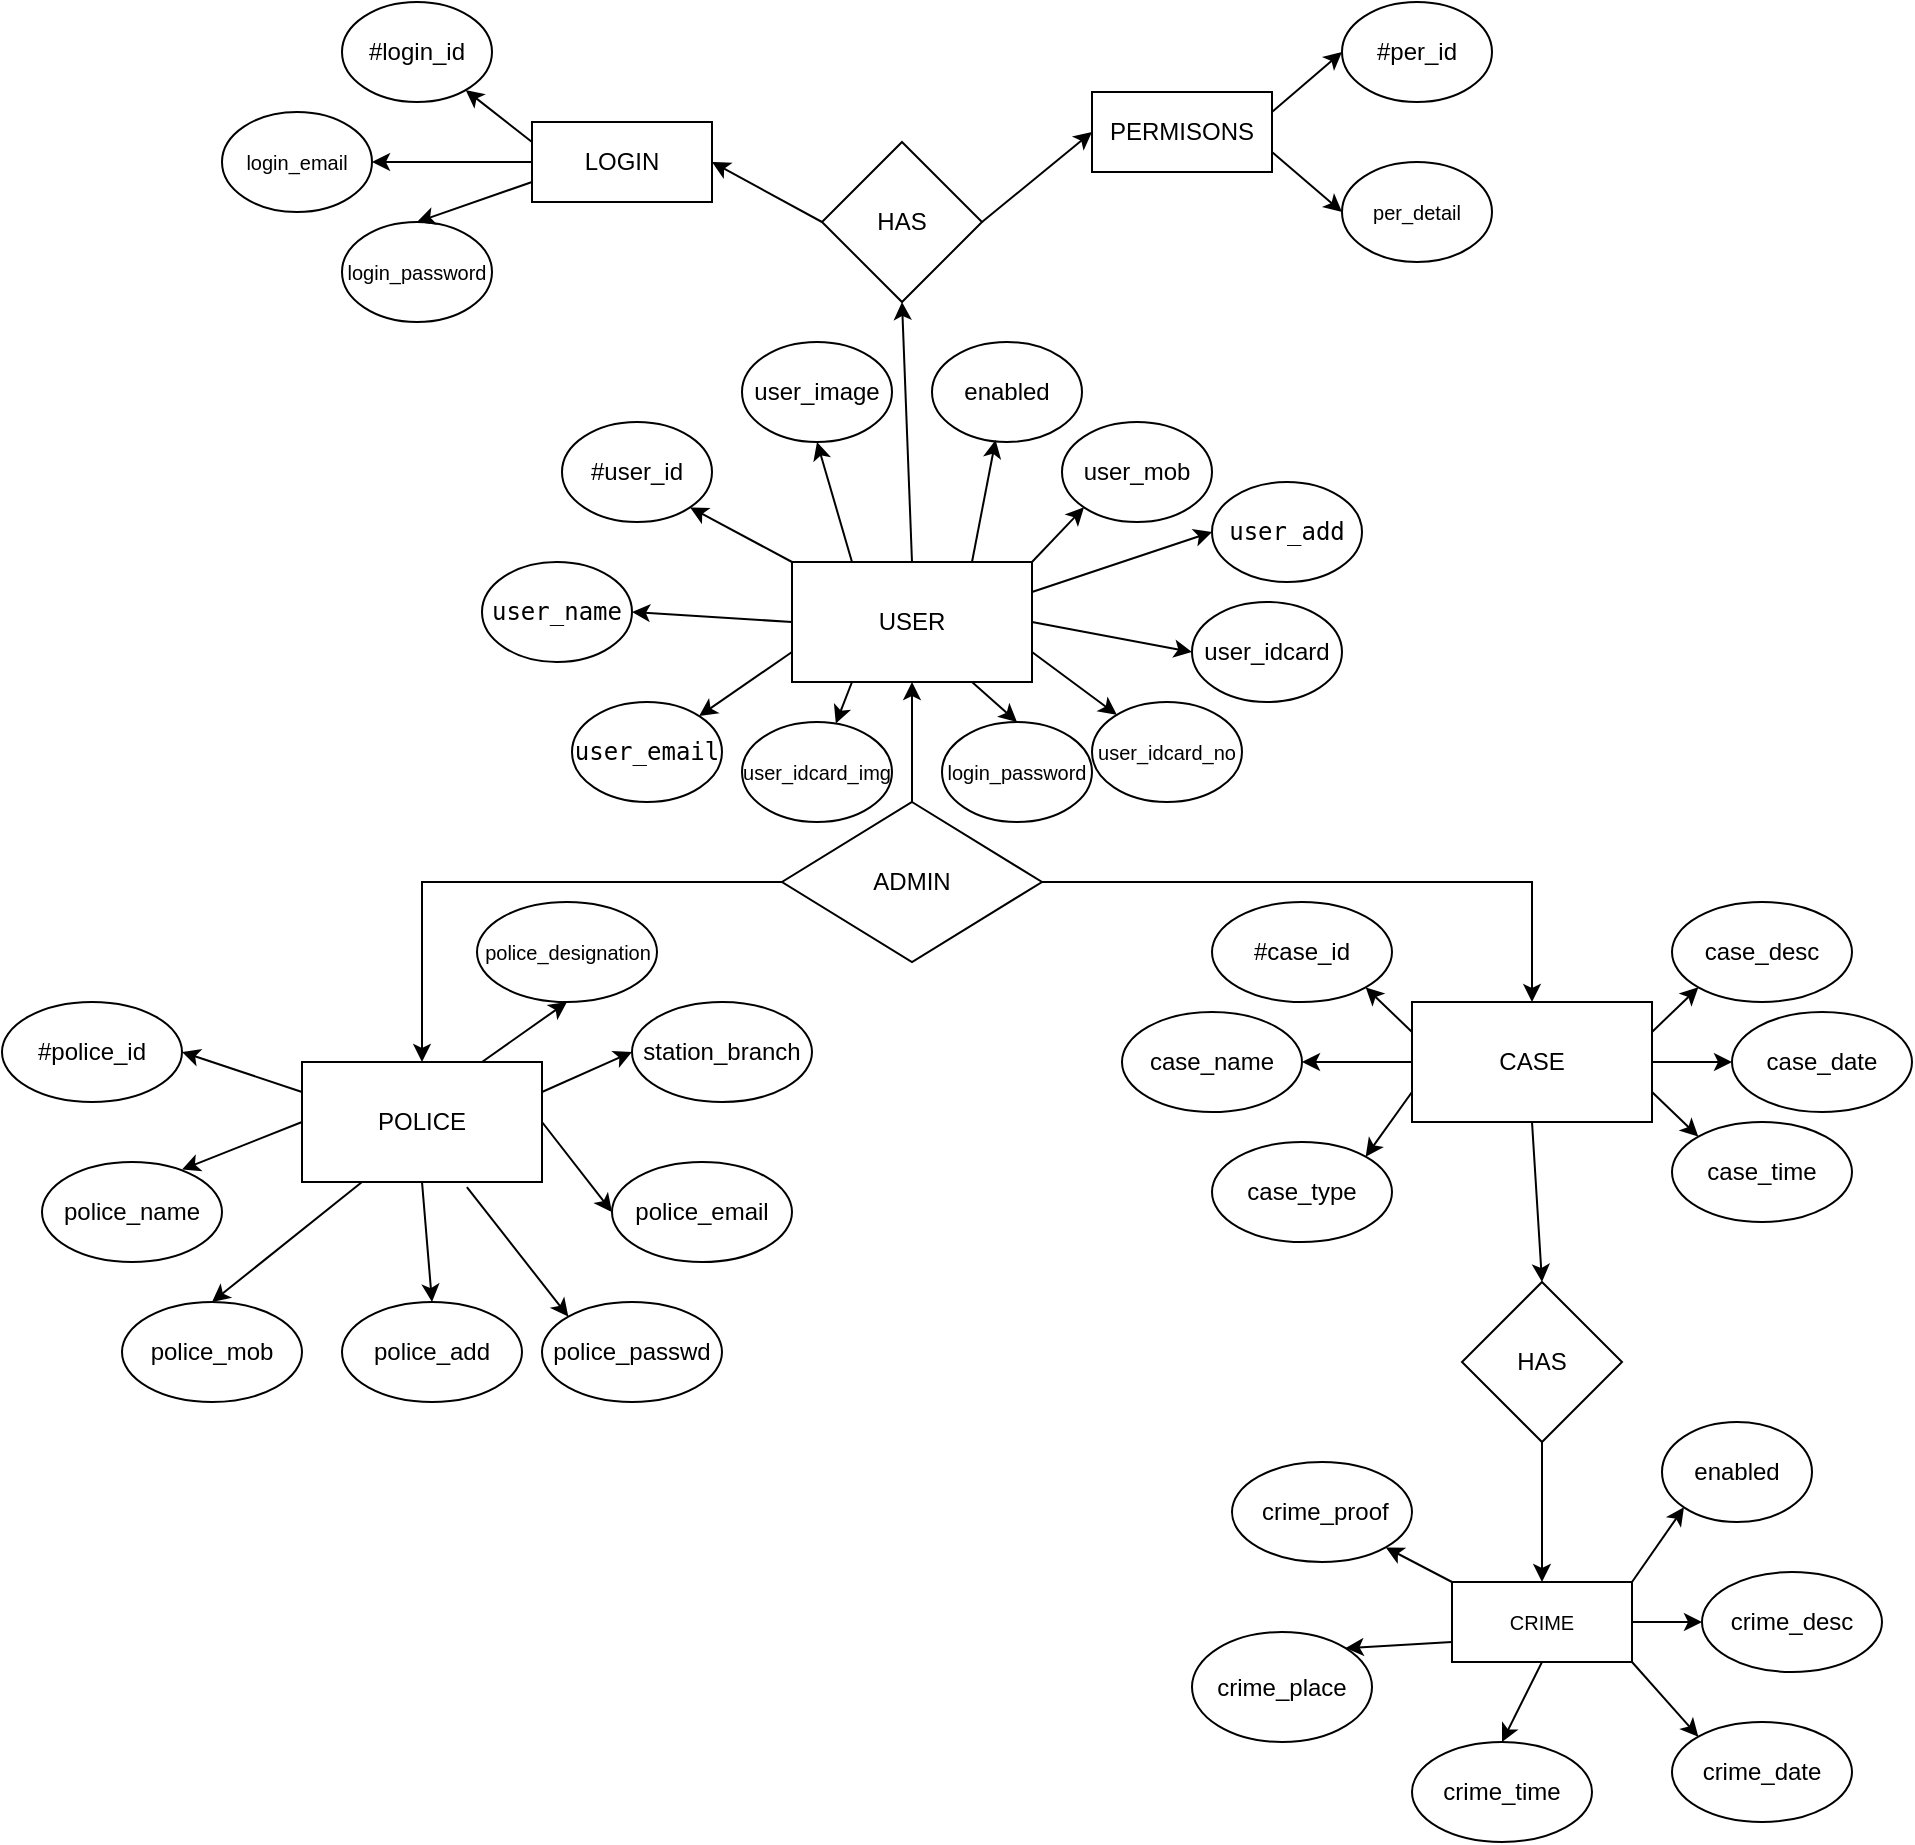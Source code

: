<mxfile version="17.1.3" type="device"><diagram id="0AIZjWaSAK9ScuV52txJ" name="Page-1"><mxGraphModel dx="1038" dy="539" grid="1" gridSize="10" guides="1" tooltips="1" connect="1" arrows="1" fold="1" page="1" pageScale="1" pageWidth="850" pageHeight="1100" math="0" shadow="0"><root><mxCell id="0"/><mxCell id="1" parent="0"/><mxCell id="wj470qyawXlNy30C6g-5-1" value="USER" style="rounded=0;whiteSpace=wrap;html=1;" parent="1" vertex="1"><mxGeometry x="785" y="380" width="120" height="60" as="geometry"/></mxCell><mxCell id="wj470qyawXlNy30C6g-5-2" value="ADMIN" style="rhombus;whiteSpace=wrap;html=1;" parent="1" vertex="1"><mxGeometry x="780" y="500" width="130" height="80" as="geometry"/></mxCell><mxCell id="wj470qyawXlNy30C6g-5-3" value="POLICE" style="rounded=0;whiteSpace=wrap;html=1;" parent="1" vertex="1"><mxGeometry x="540" y="630" width="120" height="60" as="geometry"/></mxCell><mxCell id="wj470qyawXlNy30C6g-5-4" value="HAS" style="rhombus;whiteSpace=wrap;html=1;" parent="1" vertex="1"><mxGeometry x="800" y="170" width="80" height="80" as="geometry"/></mxCell><mxCell id="wj470qyawXlNy30C6g-5-5" value="CASE" style="rounded=0;whiteSpace=wrap;html=1;" parent="1" vertex="1"><mxGeometry x="1095" y="600" width="120" height="60" as="geometry"/></mxCell><mxCell id="wj470qyawXlNy30C6g-5-6" value="HAS" style="rhombus;whiteSpace=wrap;html=1;" parent="1" vertex="1"><mxGeometry x="1120" y="740" width="80" height="80" as="geometry"/></mxCell><mxCell id="wj470qyawXlNy30C6g-5-7" value="police_mob" style="ellipse;whiteSpace=wrap;html=1;" parent="1" vertex="1"><mxGeometry x="450" y="750" width="90" height="50" as="geometry"/></mxCell><mxCell id="wj470qyawXlNy30C6g-5-8" value="police_add" style="ellipse;whiteSpace=wrap;html=1;" parent="1" vertex="1"><mxGeometry x="560" y="750" width="90" height="50" as="geometry"/></mxCell><mxCell id="wj470qyawXlNy30C6g-5-9" value="police_passwd" style="ellipse;whiteSpace=wrap;html=1;" parent="1" vertex="1"><mxGeometry x="660" y="750" width="90" height="50" as="geometry"/></mxCell><mxCell id="wj470qyawXlNy30C6g-5-10" value="police_name" style="ellipse;whiteSpace=wrap;html=1;" parent="1" vertex="1"><mxGeometry x="410" y="680" width="90" height="50" as="geometry"/></mxCell><mxCell id="wj470qyawXlNy30C6g-5-11" value="police_email" style="ellipse;whiteSpace=wrap;html=1;" parent="1" vertex="1"><mxGeometry x="695" y="680" width="90" height="50" as="geometry"/></mxCell><mxCell id="wj470qyawXlNy30C6g-5-12" value="station_branch" style="ellipse;whiteSpace=wrap;html=1;" parent="1" vertex="1"><mxGeometry x="705" y="600" width="90" height="50" as="geometry"/></mxCell><mxCell id="wj470qyawXlNy30C6g-5-13" value="#police_id" style="ellipse;whiteSpace=wrap;html=1;" parent="1" vertex="1"><mxGeometry x="390" y="600" width="90" height="50" as="geometry"/></mxCell><mxCell id="wj470qyawXlNy30C6g-5-16" value="" style="endArrow=classic;html=1;rounded=0;exitX=0;exitY=0.5;exitDx=0;exitDy=0;entryX=0.5;entryY=0;entryDx=0;entryDy=0;" parent="1" source="wj470qyawXlNy30C6g-5-2" target="wj470qyawXlNy30C6g-5-3" edge="1"><mxGeometry width="50" height="50" relative="1" as="geometry"><mxPoint x="810" y="730" as="sourcePoint"/><mxPoint x="860" y="680" as="targetPoint"/><Array as="points"><mxPoint x="600" y="540"/></Array></mxGeometry></mxCell><mxCell id="wj470qyawXlNy30C6g-5-17" value="" style="endArrow=classic;html=1;rounded=0;exitX=1;exitY=0.25;exitDx=0;exitDy=0;entryX=0;entryY=0.5;entryDx=0;entryDy=0;" parent="1" source="wj470qyawXlNy30C6g-5-3" target="wj470qyawXlNy30C6g-5-12" edge="1"><mxGeometry width="50" height="50" relative="1" as="geometry"><mxPoint x="790" y="680" as="sourcePoint"/><mxPoint x="840" y="630" as="targetPoint"/></mxGeometry></mxCell><mxCell id="wj470qyawXlNy30C6g-5-18" value="" style="endArrow=classic;html=1;rounded=0;exitX=1;exitY=0.5;exitDx=0;exitDy=0;entryX=0;entryY=0.5;entryDx=0;entryDy=0;" parent="1" source="wj470qyawXlNy30C6g-5-3" target="wj470qyawXlNy30C6g-5-11" edge="1"><mxGeometry width="50" height="50" relative="1" as="geometry"><mxPoint x="790" y="680" as="sourcePoint"/><mxPoint x="840" y="630" as="targetPoint"/></mxGeometry></mxCell><mxCell id="wj470qyawXlNy30C6g-5-19" value="" style="endArrow=classic;html=1;rounded=0;exitX=0.687;exitY=1.043;exitDx=0;exitDy=0;exitPerimeter=0;entryX=0;entryY=0;entryDx=0;entryDy=0;" parent="1" source="wj470qyawXlNy30C6g-5-3" target="wj470qyawXlNy30C6g-5-9" edge="1"><mxGeometry width="50" height="50" relative="1" as="geometry"><mxPoint x="790" y="680" as="sourcePoint"/><mxPoint x="840" y="630" as="targetPoint"/></mxGeometry></mxCell><mxCell id="wj470qyawXlNy30C6g-5-20" value="" style="endArrow=classic;html=1;rounded=0;exitX=0.5;exitY=1;exitDx=0;exitDy=0;entryX=0.5;entryY=0;entryDx=0;entryDy=0;" parent="1" source="wj470qyawXlNy30C6g-5-3" target="wj470qyawXlNy30C6g-5-8" edge="1"><mxGeometry width="50" height="50" relative="1" as="geometry"><mxPoint x="790" y="680" as="sourcePoint"/><mxPoint x="840" y="630" as="targetPoint"/></mxGeometry></mxCell><mxCell id="wj470qyawXlNy30C6g-5-21" value="" style="endArrow=classic;html=1;rounded=0;exitX=0.25;exitY=1;exitDx=0;exitDy=0;entryX=0.5;entryY=0;entryDx=0;entryDy=0;" parent="1" source="wj470qyawXlNy30C6g-5-3" target="wj470qyawXlNy30C6g-5-7" edge="1"><mxGeometry width="50" height="50" relative="1" as="geometry"><mxPoint x="790" y="680" as="sourcePoint"/><mxPoint x="840" y="630" as="targetPoint"/></mxGeometry></mxCell><mxCell id="wj470qyawXlNy30C6g-5-22" value="" style="endArrow=classic;html=1;rounded=0;exitX=0;exitY=0.5;exitDx=0;exitDy=0;entryX=0.778;entryY=0.076;entryDx=0;entryDy=0;entryPerimeter=0;" parent="1" source="wj470qyawXlNy30C6g-5-3" target="wj470qyawXlNy30C6g-5-10" edge="1"><mxGeometry width="50" height="50" relative="1" as="geometry"><mxPoint x="790" y="680" as="sourcePoint"/><mxPoint x="470" y="660" as="targetPoint"/></mxGeometry></mxCell><mxCell id="wj470qyawXlNy30C6g-5-23" value="" style="endArrow=classic;html=1;rounded=0;exitX=0;exitY=0.25;exitDx=0;exitDy=0;entryX=1;entryY=0.5;entryDx=0;entryDy=0;" parent="1" source="wj470qyawXlNy30C6g-5-3" target="wj470qyawXlNy30C6g-5-13" edge="1"><mxGeometry width="50" height="50" relative="1" as="geometry"><mxPoint x="790" y="680" as="sourcePoint"/><mxPoint x="840" y="630" as="targetPoint"/></mxGeometry></mxCell><mxCell id="wj470qyawXlNy30C6g-5-25" value="LOGIN" style="rounded=0;whiteSpace=wrap;html=1;" parent="1" vertex="1"><mxGeometry x="655" y="160" width="90" height="40" as="geometry"/></mxCell><mxCell id="wj470qyawXlNy30C6g-5-27" value="PERMISONS" style="rounded=0;whiteSpace=wrap;html=1;" parent="1" vertex="1"><mxGeometry x="935" y="145" width="90" height="40" as="geometry"/></mxCell><mxCell id="wj470qyawXlNy30C6g-5-28" value="" style="endArrow=classic;html=1;rounded=0;exitX=0.5;exitY=0;exitDx=0;exitDy=0;entryX=0.5;entryY=1;entryDx=0;entryDy=0;" parent="1" source="wj470qyawXlNy30C6g-5-2" target="wj470qyawXlNy30C6g-5-1" edge="1"><mxGeometry width="50" height="50" relative="1" as="geometry"><mxPoint x="710" y="490" as="sourcePoint"/><mxPoint x="760" y="440" as="targetPoint"/></mxGeometry></mxCell><mxCell id="wj470qyawXlNy30C6g-5-29" value="" style="endArrow=classic;html=1;rounded=0;exitX=0.5;exitY=0;exitDx=0;exitDy=0;entryX=0.5;entryY=1;entryDx=0;entryDy=0;" parent="1" source="wj470qyawXlNy30C6g-5-1" target="wj470qyawXlNy30C6g-5-4" edge="1"><mxGeometry width="50" height="50" relative="1" as="geometry"><mxPoint x="710" y="310" as="sourcePoint"/><mxPoint x="760" y="260" as="targetPoint"/></mxGeometry></mxCell><mxCell id="wj470qyawXlNy30C6g-5-30" value="" style="endArrow=classic;html=1;rounded=0;exitX=0;exitY=0.5;exitDx=0;exitDy=0;entryX=1;entryY=0.5;entryDx=0;entryDy=0;" parent="1" source="wj470qyawXlNy30C6g-5-4" target="wj470qyawXlNy30C6g-5-25" edge="1"><mxGeometry width="50" height="50" relative="1" as="geometry"><mxPoint x="710" y="220" as="sourcePoint"/><mxPoint x="760" y="170" as="targetPoint"/></mxGeometry></mxCell><mxCell id="wj470qyawXlNy30C6g-5-32" value="" style="endArrow=classic;html=1;rounded=0;entryX=0;entryY=0.5;entryDx=0;entryDy=0;exitX=1;exitY=0.5;exitDx=0;exitDy=0;" parent="1" source="wj470qyawXlNy30C6g-5-4" target="wj470qyawXlNy30C6g-5-27" edge="1"><mxGeometry width="50" height="50" relative="1" as="geometry"><mxPoint x="710" y="220" as="sourcePoint"/><mxPoint x="760" y="170" as="targetPoint"/></mxGeometry></mxCell><mxCell id="wj470qyawXlNy30C6g-5-34" value="" style="endArrow=classic;html=1;rounded=0;exitX=1;exitY=0.5;exitDx=0;exitDy=0;entryX=0.5;entryY=0;entryDx=0;entryDy=0;" parent="1" source="wj470qyawXlNy30C6g-5-2" target="wj470qyawXlNy30C6g-5-5" edge="1"><mxGeometry width="50" height="50" relative="1" as="geometry"><mxPoint x="1015" y="540" as="sourcePoint"/><mxPoint x="1065" y="520" as="targetPoint"/><Array as="points"><mxPoint x="1155" y="540"/></Array></mxGeometry></mxCell><mxCell id="wj470qyawXlNy30C6g-5-35" value="" style="endArrow=classic;html=1;rounded=0;entryX=0.5;entryY=0;entryDx=0;entryDy=0;exitX=0.5;exitY=1;exitDx=0;exitDy=0;" parent="1" source="wj470qyawXlNy30C6g-5-5" target="wj470qyawXlNy30C6g-5-6" edge="1"><mxGeometry width="50" height="50" relative="1" as="geometry"><mxPoint x="1020" y="800" as="sourcePoint"/><mxPoint x="1070" y="750" as="targetPoint"/></mxGeometry></mxCell><mxCell id="wj470qyawXlNy30C6g-5-36" value="#user_id" style="ellipse;whiteSpace=wrap;html=1;" parent="1" vertex="1"><mxGeometry x="670" y="310" width="75" height="50" as="geometry"/></mxCell><mxCell id="wj470qyawXlNy30C6g-5-37" value="&lt;pre&gt;&lt;font style=&quot;font-size: 12px&quot;&gt;user_name&lt;/font&gt;&lt;/pre&gt;" style="ellipse;whiteSpace=wrap;html=1;" parent="1" vertex="1"><mxGeometry x="630" y="380" width="75" height="50" as="geometry"/></mxCell><mxCell id="wj470qyawXlNy30C6g-5-38" value="&lt;font face=&quot;monospace&quot;&gt;&lt;span&gt;user_email&lt;/span&gt;&lt;/font&gt;" style="ellipse;whiteSpace=wrap;html=1;" parent="1" vertex="1"><mxGeometry x="675" y="450" width="75" height="50" as="geometry"/></mxCell><mxCell id="wj470qyawXlNy30C6g-5-39" value="user_mob" style="ellipse;whiteSpace=wrap;html=1;" parent="1" vertex="1"><mxGeometry x="920" y="310" width="75" height="50" as="geometry"/></mxCell><mxCell id="wj470qyawXlNy30C6g-5-40" value="&lt;font face=&quot;monospace&quot;&gt;user_add&lt;/font&gt;" style="ellipse;whiteSpace=wrap;html=1;" parent="1" vertex="1"><mxGeometry x="995" y="340" width="75" height="50" as="geometry"/></mxCell><mxCell id="wj470qyawXlNy30C6g-5-41" value="&lt;font style=&quot;font-size: 10px&quot;&gt;user_idcard_no&lt;/font&gt;" style="ellipse;whiteSpace=wrap;html=1;" parent="1" vertex="1"><mxGeometry x="935" y="450" width="75" height="50" as="geometry"/></mxCell><mxCell id="wj470qyawXlNy30C6g-5-42" value="" style="endArrow=classic;html=1;rounded=0;exitX=0;exitY=0.5;exitDx=0;exitDy=0;entryX=1;entryY=0.5;entryDx=0;entryDy=0;" parent="1" source="wj470qyawXlNy30C6g-5-1" target="wj470qyawXlNy30C6g-5-37" edge="1"><mxGeometry width="50" height="50" relative="1" as="geometry"><mxPoint x="710" y="440" as="sourcePoint"/><mxPoint x="760" y="390" as="targetPoint"/></mxGeometry></mxCell><mxCell id="wj470qyawXlNy30C6g-5-43" value="" style="endArrow=classic;html=1;rounded=0;exitX=0;exitY=0.75;exitDx=0;exitDy=0;" parent="1" source="wj470qyawXlNy30C6g-5-1" target="wj470qyawXlNy30C6g-5-38" edge="1"><mxGeometry width="50" height="50" relative="1" as="geometry"><mxPoint x="790" y="440" as="sourcePoint"/><mxPoint x="840" y="390" as="targetPoint"/></mxGeometry></mxCell><mxCell id="wj470qyawXlNy30C6g-5-44" value="" style="endArrow=classic;html=1;rounded=0;entryX=1;entryY=1;entryDx=0;entryDy=0;exitX=0;exitY=0;exitDx=0;exitDy=0;" parent="1" source="wj470qyawXlNy30C6g-5-1" target="wj470qyawXlNy30C6g-5-36" edge="1"><mxGeometry width="50" height="50" relative="1" as="geometry"><mxPoint x="780" y="380" as="sourcePoint"/><mxPoint x="840" y="390" as="targetPoint"/></mxGeometry></mxCell><mxCell id="wj470qyawXlNy30C6g-5-45" value="" style="endArrow=classic;html=1;rounded=0;entryX=0;entryY=1;entryDx=0;entryDy=0;exitX=1;exitY=0;exitDx=0;exitDy=0;" parent="1" source="wj470qyawXlNy30C6g-5-1" target="wj470qyawXlNy30C6g-5-39" edge="1"><mxGeometry width="50" height="50" relative="1" as="geometry"><mxPoint x="910" y="390" as="sourcePoint"/><mxPoint x="840" y="390" as="targetPoint"/></mxGeometry></mxCell><mxCell id="wj470qyawXlNy30C6g-5-46" value="" style="endArrow=classic;html=1;rounded=0;entryX=0;entryY=0.5;entryDx=0;entryDy=0;exitX=1;exitY=0.25;exitDx=0;exitDy=0;" parent="1" source="wj470qyawXlNy30C6g-5-1" target="wj470qyawXlNy30C6g-5-40" edge="1"><mxGeometry width="50" height="50" relative="1" as="geometry"><mxPoint x="920" y="390" as="sourcePoint"/><mxPoint x="840" y="390" as="targetPoint"/></mxGeometry></mxCell><mxCell id="wj470qyawXlNy30C6g-5-47" value="" style="endArrow=classic;html=1;rounded=0;exitX=1;exitY=0.75;exitDx=0;exitDy=0;" parent="1" source="wj470qyawXlNy30C6g-5-1" target="wj470qyawXlNy30C6g-5-41" edge="1"><mxGeometry width="50" height="50" relative="1" as="geometry"><mxPoint x="790" y="440" as="sourcePoint"/><mxPoint x="840" y="390" as="targetPoint"/></mxGeometry></mxCell><mxCell id="5UpXD-8oof5aVCf4Q0iC-1" value="&lt;font size=&quot;1&quot;&gt;login_email&lt;/font&gt;" style="ellipse;whiteSpace=wrap;html=1;" parent="1" vertex="1"><mxGeometry x="500" y="155" width="75" height="50" as="geometry"/></mxCell><mxCell id="5UpXD-8oof5aVCf4Q0iC-2" value="#login_id" style="ellipse;whiteSpace=wrap;html=1;" parent="1" vertex="1"><mxGeometry x="560" y="100" width="75" height="50" as="geometry"/></mxCell><mxCell id="5UpXD-8oof5aVCf4Q0iC-3" value="&lt;font style=&quot;font-size: 10px&quot;&gt;login_password&lt;/font&gt;" style="ellipse;whiteSpace=wrap;html=1;" parent="1" vertex="1"><mxGeometry x="560" y="210" width="75" height="50" as="geometry"/></mxCell><mxCell id="5UpXD-8oof5aVCf4Q0iC-5" value="" style="endArrow=classic;html=1;rounded=0;fontSize=10;fontColor=#000000;exitX=0;exitY=0.5;exitDx=0;exitDy=0;" parent="1" source="wj470qyawXlNy30C6g-5-25" target="5UpXD-8oof5aVCf4Q0iC-1" edge="1"><mxGeometry width="50" height="50" relative="1" as="geometry"><mxPoint x="680" y="210" as="sourcePoint"/><mxPoint x="580" y="180" as="targetPoint"/></mxGeometry></mxCell><mxCell id="5UpXD-8oof5aVCf4Q0iC-6" value="" style="endArrow=classic;html=1;rounded=0;fontSize=10;fontColor=#000000;exitX=0;exitY=0.75;exitDx=0;exitDy=0;entryX=0.5;entryY=0;entryDx=0;entryDy=0;" parent="1" source="wj470qyawXlNy30C6g-5-25" target="5UpXD-8oof5aVCf4Q0iC-3" edge="1"><mxGeometry width="50" height="50" relative="1" as="geometry"><mxPoint x="665" y="190" as="sourcePoint"/><mxPoint x="590" y="190" as="targetPoint"/></mxGeometry></mxCell><mxCell id="5UpXD-8oof5aVCf4Q0iC-7" value="" style="endArrow=classic;html=1;rounded=0;fontSize=10;fontColor=#000000;exitX=0;exitY=0.25;exitDx=0;exitDy=0;" parent="1" source="wj470qyawXlNy30C6g-5-25" target="5UpXD-8oof5aVCf4Q0iC-2" edge="1"><mxGeometry width="50" height="50" relative="1" as="geometry"><mxPoint x="665" y="190" as="sourcePoint"/><mxPoint x="585.0" y="190" as="targetPoint"/></mxGeometry></mxCell><mxCell id="5UpXD-8oof5aVCf4Q0iC-9" value="&lt;font size=&quot;1&quot;&gt;per_detail&lt;/font&gt;" style="ellipse;whiteSpace=wrap;html=1;" parent="1" vertex="1"><mxGeometry x="1060" y="180" width="75" height="50" as="geometry"/></mxCell><mxCell id="5UpXD-8oof5aVCf4Q0iC-10" value="#per_id" style="ellipse;whiteSpace=wrap;html=1;" parent="1" vertex="1"><mxGeometry x="1060" y="100" width="75" height="50" as="geometry"/></mxCell><mxCell id="5UpXD-8oof5aVCf4Q0iC-12" value="" style="endArrow=classic;html=1;rounded=0;fontSize=10;fontColor=#000000;entryX=0;entryY=0.5;entryDx=0;entryDy=0;exitX=1;exitY=0.25;exitDx=0;exitDy=0;" parent="1" source="wj470qyawXlNy30C6g-5-27" target="5UpXD-8oof5aVCf4Q0iC-10" edge="1"><mxGeometry width="50" height="50" relative="1" as="geometry"><mxPoint x="830" y="265" as="sourcePoint"/><mxPoint x="880" y="215" as="targetPoint"/></mxGeometry></mxCell><mxCell id="5UpXD-8oof5aVCf4Q0iC-13" value="" style="endArrow=classic;html=1;rounded=0;fontSize=10;fontColor=#000000;entryX=0;entryY=0.5;entryDx=0;entryDy=0;exitX=1;exitY=0.75;exitDx=0;exitDy=0;" parent="1" source="wj470qyawXlNy30C6g-5-27" target="5UpXD-8oof5aVCf4Q0iC-9" edge="1"><mxGeometry width="50" height="50" relative="1" as="geometry"><mxPoint x="830" y="265" as="sourcePoint"/><mxPoint x="880" y="215" as="targetPoint"/></mxGeometry></mxCell><mxCell id="5UpXD-8oof5aVCf4Q0iC-15" value="CRIME" style="rounded=0;whiteSpace=wrap;html=1;fontSize=10;fontColor=#000000;" parent="1" vertex="1"><mxGeometry x="1115" y="890" width="90" height="40" as="geometry"/></mxCell><mxCell id="5UpXD-8oof5aVCf4Q0iC-17" value="" style="endArrow=classic;html=1;rounded=0;fontSize=10;fontColor=#000000;exitX=0.5;exitY=1;exitDx=0;exitDy=0;entryX=0.5;entryY=0;entryDx=0;entryDy=0;" parent="1" source="wj470qyawXlNy30C6g-5-6" target="5UpXD-8oof5aVCf4Q0iC-15" edge="1"><mxGeometry width="50" height="50" relative="1" as="geometry"><mxPoint x="1130" y="790" as="sourcePoint"/><mxPoint x="1070" y="790" as="targetPoint"/></mxGeometry></mxCell><mxCell id="5UpXD-8oof5aVCf4Q0iC-19" value="case_name" style="ellipse;whiteSpace=wrap;html=1;" parent="1" vertex="1"><mxGeometry x="950" y="605" width="90" height="50" as="geometry"/></mxCell><mxCell id="5UpXD-8oof5aVCf4Q0iC-21" value="case_type" style="ellipse;whiteSpace=wrap;html=1;" parent="1" vertex="1"><mxGeometry x="995" y="670" width="90" height="50" as="geometry"/></mxCell><mxCell id="5UpXD-8oof5aVCf4Q0iC-22" value="#case_id" style="ellipse;whiteSpace=wrap;html=1;" parent="1" vertex="1"><mxGeometry x="995" y="550" width="90" height="50" as="geometry"/></mxCell><mxCell id="5UpXD-8oof5aVCf4Q0iC-23" value="case_desc" style="ellipse;whiteSpace=wrap;html=1;" parent="1" vertex="1"><mxGeometry x="1225" y="550" width="90" height="50" as="geometry"/></mxCell><mxCell id="5UpXD-8oof5aVCf4Q0iC-25" value="case_date" style="ellipse;whiteSpace=wrap;html=1;" parent="1" vertex="1"><mxGeometry x="1255" y="605" width="90" height="50" as="geometry"/></mxCell><mxCell id="5UpXD-8oof5aVCf4Q0iC-26" value="case_time" style="ellipse;whiteSpace=wrap;html=1;" parent="1" vertex="1"><mxGeometry x="1225" y="660" width="90" height="50" as="geometry"/></mxCell><mxCell id="5UpXD-8oof5aVCf4Q0iC-31" value="crime_desc" style="ellipse;whiteSpace=wrap;html=1;" parent="1" vertex="1"><mxGeometry x="1240" y="885" width="90" height="50" as="geometry"/></mxCell><mxCell id="5UpXD-8oof5aVCf4Q0iC-32" value="crime_date" style="ellipse;whiteSpace=wrap;html=1;" parent="1" vertex="1"><mxGeometry x="1225" y="960" width="90" height="50" as="geometry"/></mxCell><mxCell id="5UpXD-8oof5aVCf4Q0iC-33" value="crime_time" style="ellipse;whiteSpace=wrap;html=1;" parent="1" vertex="1"><mxGeometry x="1095" y="970" width="90" height="50" as="geometry"/></mxCell><mxCell id="5UpXD-8oof5aVCf4Q0iC-34" value="crime_place" style="ellipse;whiteSpace=wrap;html=1;" parent="1" vertex="1"><mxGeometry x="985" y="915" width="90" height="55" as="geometry"/></mxCell><mxCell id="5UpXD-8oof5aVCf4Q0iC-40" value="" style="endArrow=classic;html=1;rounded=0;fontSize=10;fontColor=#000000;exitX=0;exitY=0.5;exitDx=0;exitDy=0;entryX=1;entryY=0.5;entryDx=0;entryDy=0;" parent="1" source="wj470qyawXlNy30C6g-5-5" target="5UpXD-8oof5aVCf4Q0iC-19" edge="1"><mxGeometry width="50" height="50" relative="1" as="geometry"><mxPoint x="970" y="740" as="sourcePoint"/><mxPoint x="1020" y="690" as="targetPoint"/></mxGeometry></mxCell><mxCell id="5UpXD-8oof5aVCf4Q0iC-41" value="" style="endArrow=classic;html=1;rounded=0;fontSize=10;fontColor=#000000;entryX=1;entryY=0;entryDx=0;entryDy=0;exitX=0;exitY=0.75;exitDx=0;exitDy=0;" parent="1" source="wj470qyawXlNy30C6g-5-5" target="5UpXD-8oof5aVCf4Q0iC-21" edge="1"><mxGeometry width="50" height="50" relative="1" as="geometry"><mxPoint x="1090" y="650" as="sourcePoint"/><mxPoint x="1050" y="640" as="targetPoint"/></mxGeometry></mxCell><mxCell id="5UpXD-8oof5aVCf4Q0iC-42" value="" style="endArrow=classic;html=1;rounded=0;fontSize=10;fontColor=#000000;entryX=1;entryY=1;entryDx=0;entryDy=0;exitX=0;exitY=0.25;exitDx=0;exitDy=0;" parent="1" source="wj470qyawXlNy30C6g-5-5" target="5UpXD-8oof5aVCf4Q0iC-22" edge="1"><mxGeometry width="50" height="50" relative="1" as="geometry"><mxPoint x="1090" y="620" as="sourcePoint"/><mxPoint x="1081.82" y="687.322" as="targetPoint"/></mxGeometry></mxCell><mxCell id="5UpXD-8oof5aVCf4Q0iC-43" value="" style="endArrow=classic;html=1;rounded=0;fontSize=10;fontColor=#000000;entryX=0;entryY=1;entryDx=0;entryDy=0;exitX=1;exitY=0.25;exitDx=0;exitDy=0;" parent="1" source="wj470qyawXlNy30C6g-5-5" target="5UpXD-8oof5aVCf4Q0iC-23" edge="1"><mxGeometry width="50" height="50" relative="1" as="geometry"><mxPoint x="1105" y="625" as="sourcePoint"/><mxPoint x="1081.82" y="602.678" as="targetPoint"/></mxGeometry></mxCell><mxCell id="5UpXD-8oof5aVCf4Q0iC-44" value="" style="endArrow=classic;html=1;rounded=0;fontSize=10;fontColor=#000000;entryX=0;entryY=0.5;entryDx=0;entryDy=0;exitX=1;exitY=0.5;exitDx=0;exitDy=0;" parent="1" source="wj470qyawXlNy30C6g-5-5" target="5UpXD-8oof5aVCf4Q0iC-25" edge="1"><mxGeometry width="50" height="50" relative="1" as="geometry"><mxPoint x="1230" y="630" as="sourcePoint"/><mxPoint x="1248.18" y="602.678" as="targetPoint"/></mxGeometry></mxCell><mxCell id="5UpXD-8oof5aVCf4Q0iC-45" value="" style="endArrow=classic;html=1;rounded=0;fontSize=10;fontColor=#000000;entryX=0;entryY=0;entryDx=0;entryDy=0;exitX=1;exitY=0.75;exitDx=0;exitDy=0;" parent="1" source="wj470qyawXlNy30C6g-5-5" target="5UpXD-8oof5aVCf4Q0iC-26" edge="1"><mxGeometry width="50" height="50" relative="1" as="geometry"><mxPoint x="1225" y="640" as="sourcePoint"/><mxPoint x="1265" y="640" as="targetPoint"/></mxGeometry></mxCell><mxCell id="5UpXD-8oof5aVCf4Q0iC-51" value="" style="endArrow=classic;html=1;rounded=0;fontSize=10;fontColor=#000000;entryX=1;entryY=0;entryDx=0;entryDy=0;exitX=0;exitY=0.75;exitDx=0;exitDy=0;" parent="1" source="5UpXD-8oof5aVCf4Q0iC-15" target="5UpXD-8oof5aVCf4Q0iC-34" edge="1"><mxGeometry width="50" height="50" relative="1" as="geometry"><mxPoint x="1110" y="920" as="sourcePoint"/><mxPoint x="1090" y="920" as="targetPoint"/></mxGeometry></mxCell><mxCell id="5UpXD-8oof5aVCf4Q0iC-52" value="" style="endArrow=classic;html=1;rounded=0;fontSize=10;fontColor=#000000;entryX=0.5;entryY=0;entryDx=0;entryDy=0;exitX=0.5;exitY=1;exitDx=0;exitDy=0;" parent="1" source="5UpXD-8oof5aVCf4Q0iC-15" target="5UpXD-8oof5aVCf4Q0iC-33" edge="1"><mxGeometry width="50" height="50" relative="1" as="geometry"><mxPoint x="1125" y="930" as="sourcePoint"/><mxPoint x="1081.82" y="968.055" as="targetPoint"/></mxGeometry></mxCell><mxCell id="5UpXD-8oof5aVCf4Q0iC-53" value="" style="endArrow=classic;html=1;rounded=0;fontSize=10;fontColor=#000000;entryX=0;entryY=0;entryDx=0;entryDy=0;exitX=1;exitY=1;exitDx=0;exitDy=0;" parent="1" source="5UpXD-8oof5aVCf4Q0iC-15" target="5UpXD-8oof5aVCf4Q0iC-32" edge="1"><mxGeometry width="50" height="50" relative="1" as="geometry"><mxPoint x="1170" y="940" as="sourcePoint"/><mxPoint x="1170" y="980" as="targetPoint"/></mxGeometry></mxCell><mxCell id="5UpXD-8oof5aVCf4Q0iC-54" value="" style="endArrow=classic;html=1;rounded=0;fontSize=10;fontColor=#000000;entryX=0;entryY=0.5;entryDx=0;entryDy=0;exitX=1;exitY=0.5;exitDx=0;exitDy=0;" parent="1" source="5UpXD-8oof5aVCf4Q0iC-15" target="5UpXD-8oof5aVCf4Q0iC-31" edge="1"><mxGeometry width="50" height="50" relative="1" as="geometry"><mxPoint x="1215" y="940" as="sourcePoint"/><mxPoint x="1263.18" y="967.322" as="targetPoint"/></mxGeometry></mxCell><mxCell id="ull9AYecL-f7exZR3YGt-3" value="user_idcard" style="ellipse;whiteSpace=wrap;html=1;" parent="1" vertex="1"><mxGeometry x="985" y="400" width="75" height="50" as="geometry"/></mxCell><mxCell id="ull9AYecL-f7exZR3YGt-5" value="" style="endArrow=classic;html=1;rounded=0;exitX=1;exitY=0.5;exitDx=0;exitDy=0;entryX=0;entryY=0.5;entryDx=0;entryDy=0;" parent="1" source="wj470qyawXlNy30C6g-5-1" target="ull9AYecL-f7exZR3YGt-3" edge="1"><mxGeometry width="50" height="50" relative="1" as="geometry"><mxPoint x="915" y="435" as="sourcePoint"/><mxPoint x="946.133" y="464.455" as="targetPoint"/></mxGeometry></mxCell><mxCell id="ull9AYecL-f7exZR3YGt-6" value="enabled" style="ellipse;whiteSpace=wrap;html=1;" parent="1" vertex="1"><mxGeometry x="855" y="270" width="75" height="50" as="geometry"/></mxCell><mxCell id="ull9AYecL-f7exZR3YGt-9" value="" style="endArrow=classic;html=1;rounded=0;entryX=0.424;entryY=0.98;entryDx=0;entryDy=0;exitX=0.75;exitY=0;exitDx=0;exitDy=0;entryPerimeter=0;" parent="1" source="wj470qyawXlNy30C6g-5-1" target="ull9AYecL-f7exZR3YGt-6" edge="1"><mxGeometry width="50" height="50" relative="1" as="geometry"><mxPoint x="915" y="390" as="sourcePoint"/><mxPoint x="941.162" y="362.796" as="targetPoint"/></mxGeometry></mxCell><mxCell id="ull9AYecL-f7exZR3YGt-10" value="enabled" style="ellipse;whiteSpace=wrap;html=1;" parent="1" vertex="1"><mxGeometry x="1220" y="810" width="75" height="50" as="geometry"/></mxCell><mxCell id="ull9AYecL-f7exZR3YGt-11" value="" style="endArrow=classic;html=1;rounded=0;fontSize=10;fontColor=#000000;entryX=0;entryY=1;entryDx=0;entryDy=0;exitX=1;exitY=0;exitDx=0;exitDy=0;" parent="1" source="5UpXD-8oof5aVCf4Q0iC-15" target="ull9AYecL-f7exZR3YGt-10" edge="1"><mxGeometry width="50" height="50" relative="1" as="geometry"><mxPoint x="1215" y="920" as="sourcePoint"/><mxPoint x="1250" y="920" as="targetPoint"/></mxGeometry></mxCell><mxCell id="ull9AYecL-f7exZR3YGt-12" value="&amp;nbsp;crime_proof" style="ellipse;whiteSpace=wrap;html=1;" parent="1" vertex="1"><mxGeometry x="1005" y="830" width="90" height="50" as="geometry"/></mxCell><mxCell id="ull9AYecL-f7exZR3YGt-13" value="" style="endArrow=classic;html=1;rounded=0;fontSize=10;fontColor=#000000;exitX=0;exitY=0;exitDx=0;exitDy=0;entryX=1;entryY=1;entryDx=0;entryDy=0;" parent="1" source="5UpXD-8oof5aVCf4Q0iC-15" target="ull9AYecL-f7exZR3YGt-12" edge="1"><mxGeometry width="50" height="50" relative="1" as="geometry"><mxPoint x="1125" y="920" as="sourcePoint"/><mxPoint x="1090" y="920" as="targetPoint"/></mxGeometry></mxCell><mxCell id="ull9AYecL-f7exZR3YGt-14" value="user_image" style="ellipse;whiteSpace=wrap;html=1;" parent="1" vertex="1"><mxGeometry x="760" y="270" width="75" height="50" as="geometry"/></mxCell><mxCell id="ull9AYecL-f7exZR3YGt-15" value="" style="endArrow=classic;html=1;rounded=0;entryX=0.5;entryY=1;entryDx=0;entryDy=0;exitX=0.25;exitY=0;exitDx=0;exitDy=0;" parent="1" source="wj470qyawXlNy30C6g-5-1" target="ull9AYecL-f7exZR3YGt-14" edge="1"><mxGeometry width="50" height="50" relative="1" as="geometry"><mxPoint x="795" y="390" as="sourcePoint"/><mxPoint x="778.838" y="362.796" as="targetPoint"/></mxGeometry></mxCell><mxCell id="ull9AYecL-f7exZR3YGt-16" value="&lt;font style=&quot;font-size: 10px&quot;&gt;user_idcard_img&lt;/font&gt;" style="ellipse;whiteSpace=wrap;html=1;" parent="1" vertex="1"><mxGeometry x="760" y="460" width="75" height="50" as="geometry"/></mxCell><mxCell id="ull9AYecL-f7exZR3YGt-17" value="" style="endArrow=classic;html=1;rounded=0;exitX=0.25;exitY=1;exitDx=0;exitDy=0;" parent="1" source="wj470qyawXlNy30C6g-5-1" target="ull9AYecL-f7exZR3YGt-16" edge="1"><mxGeometry width="50" height="50" relative="1" as="geometry"><mxPoint x="795" y="435.0" as="sourcePoint"/><mxPoint x="748.64" y="467.075" as="targetPoint"/></mxGeometry></mxCell><mxCell id="ull9AYecL-f7exZR3YGt-18" value="&lt;font style=&quot;font-size: 10px&quot;&gt;login_password&lt;/font&gt;" style="ellipse;whiteSpace=wrap;html=1;" parent="1" vertex="1"><mxGeometry x="860" y="460" width="75" height="50" as="geometry"/></mxCell><mxCell id="ull9AYecL-f7exZR3YGt-19" value="" style="endArrow=classic;html=1;rounded=0;exitX=0.75;exitY=1;exitDx=0;exitDy=0;entryX=0.5;entryY=0;entryDx=0;entryDy=0;" parent="1" source="wj470qyawXlNy30C6g-5-1" target="ull9AYecL-f7exZR3YGt-18" edge="1"><mxGeometry width="50" height="50" relative="1" as="geometry"><mxPoint x="825" y="450.0" as="sourcePoint"/><mxPoint x="816.814" y="470.783" as="targetPoint"/></mxGeometry></mxCell><mxCell id="ull9AYecL-f7exZR3YGt-20" value="&lt;font style=&quot;font-size: 10px&quot;&gt;police_designation&lt;/font&gt;" style="ellipse;whiteSpace=wrap;html=1;" parent="1" vertex="1"><mxGeometry x="627.5" y="550" width="90" height="50" as="geometry"/></mxCell><mxCell id="ull9AYecL-f7exZR3YGt-21" value="" style="endArrow=classic;html=1;rounded=0;exitX=0.75;exitY=0;exitDx=0;exitDy=0;entryX=0.5;entryY=1;entryDx=0;entryDy=0;" parent="1" source="wj470qyawXlNy30C6g-5-3" target="ull9AYecL-f7exZR3YGt-20" edge="1"><mxGeometry width="50" height="50" relative="1" as="geometry"><mxPoint x="670" y="655.0" as="sourcePoint"/><mxPoint x="715.0" y="635.0" as="targetPoint"/></mxGeometry></mxCell></root></mxGraphModel></diagram></mxfile>